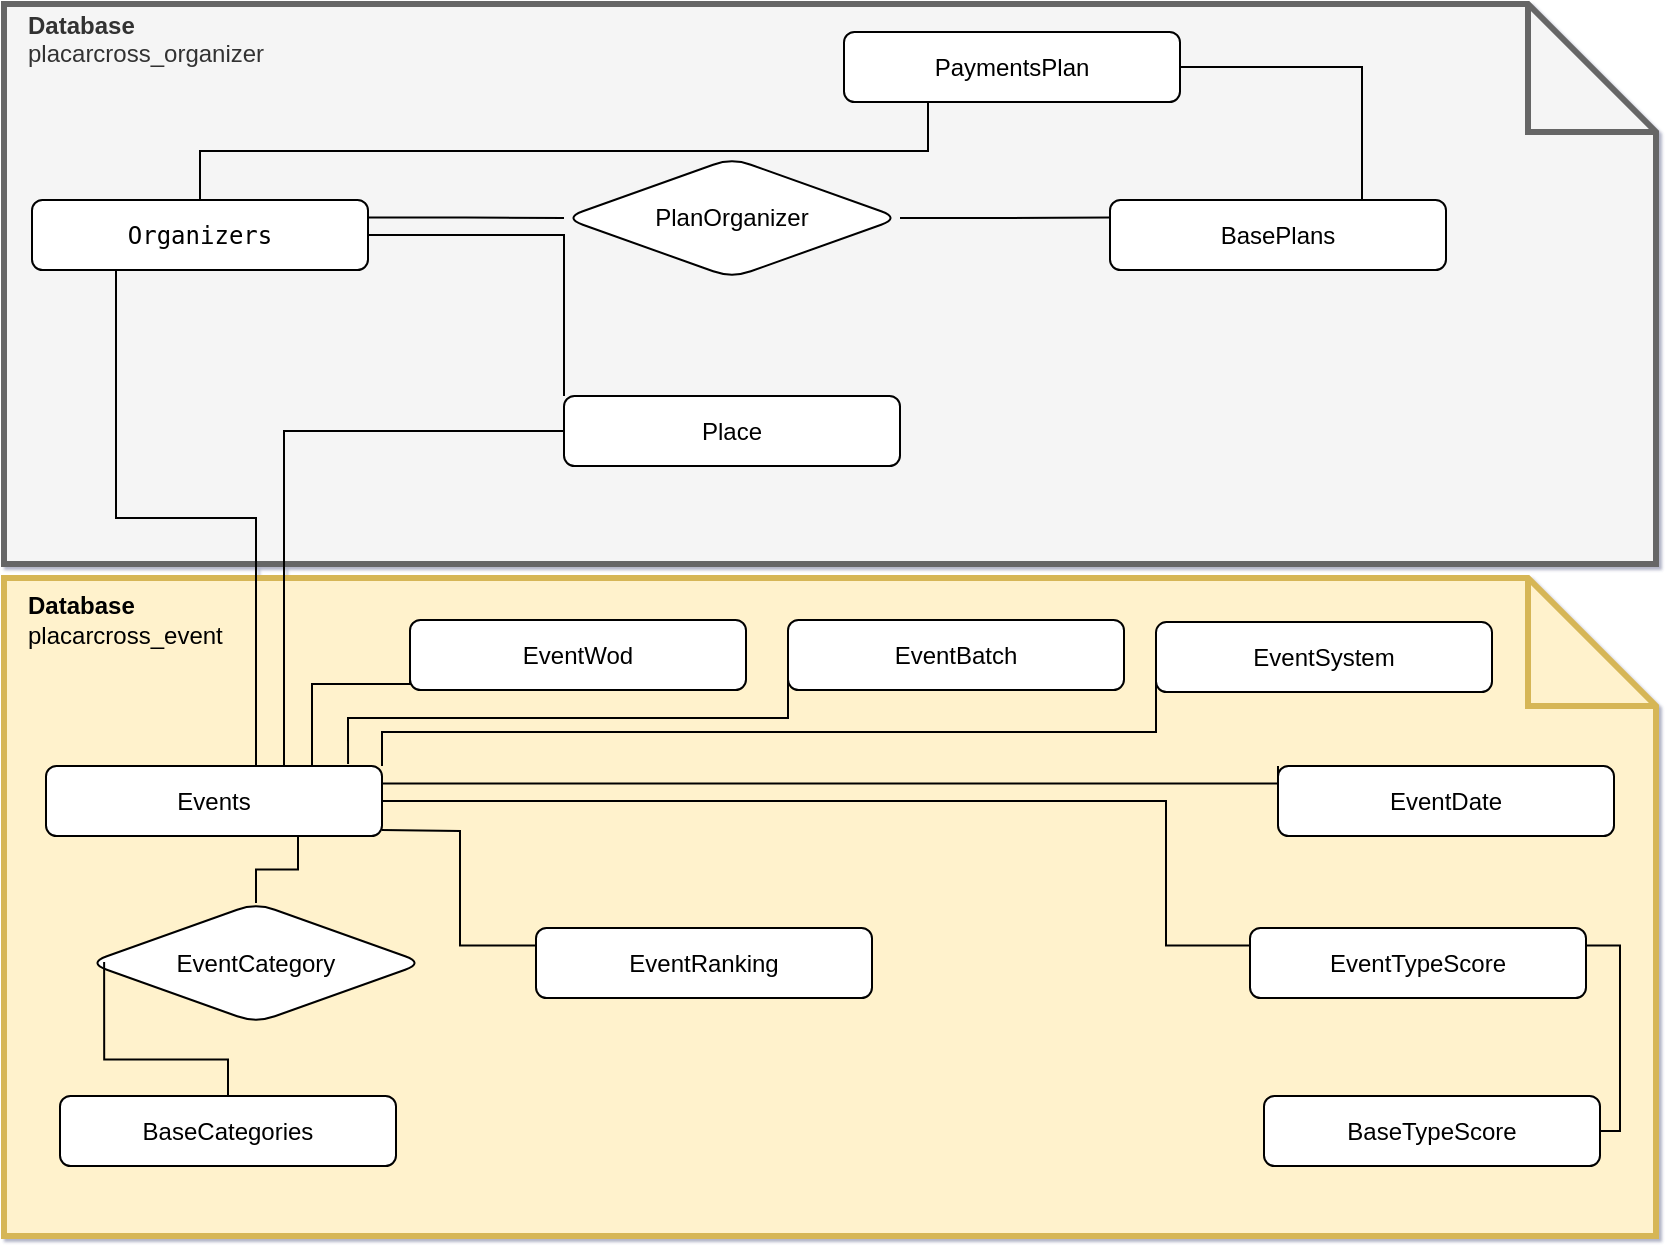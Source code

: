 <mxfile version="20.8.15" type="github">
  <diagram id="C5RBs43oDa-KdzZeNtuy" name="Page-1">
    <mxGraphModel dx="880" dy="434" grid="1" gridSize="7" guides="1" tooltips="1" connect="1" arrows="1" fold="1" page="1" pageScale="1" pageWidth="1169" pageHeight="827" background="none" math="0" shadow="1">
      <root>
        <mxCell id="WIyWlLk6GJQsqaUBKTNV-0" />
        <mxCell id="WIyWlLk6GJQsqaUBKTNV-1" parent="WIyWlLk6GJQsqaUBKTNV-0" />
        <mxCell id="0Ek0UoOpUPsEoWTmfAK--1" value="&lt;div&gt;&amp;nbsp;&amp;nbsp; &lt;b&gt;Database&lt;/b&gt;&lt;br&gt;&lt;/div&gt;&lt;div&gt;&amp;nbsp;&amp;nbsp; placarcross_event&lt;br&gt;&lt;/div&gt;&lt;div&gt;&lt;br&gt;&lt;/div&gt;&lt;div&gt;&lt;br&gt;&lt;/div&gt;&lt;div&gt;&lt;br&gt;&lt;/div&gt;&lt;div&gt;&lt;br&gt;&lt;/div&gt;&lt;div&gt;&lt;br&gt;&lt;/div&gt;&lt;div&gt;&lt;br&gt;&lt;/div&gt;&lt;div&gt;&lt;br&gt;&lt;/div&gt;&lt;div&gt;&lt;br&gt;&lt;/div&gt;&lt;div&gt;&lt;br&gt;&lt;/div&gt;&lt;div&gt;&lt;br&gt;&lt;/div&gt;&lt;div&gt;&lt;br&gt;&lt;/div&gt;&lt;div&gt;&lt;br&gt;&lt;/div&gt;&lt;div&gt;&lt;br&gt;&lt;/div&gt;&lt;div&gt;&lt;br&gt;&lt;/div&gt;&lt;div&gt;&lt;br&gt;&lt;/div&gt;&lt;div&gt;&lt;br&gt;&lt;/div&gt;&lt;div&gt;&lt;br&gt;&lt;/div&gt;&lt;div&gt;&lt;br&gt;&lt;/div&gt;&lt;div&gt;&lt;br&gt;&lt;/div&gt;&lt;div&gt;&lt;br&gt;&lt;/div&gt;" style="shape=note;size=64;whiteSpace=wrap;html=1;align=left;fillColor=#fff2cc;strokeColor=#d6b656;strokeWidth=3;" vertex="1" parent="WIyWlLk6GJQsqaUBKTNV-1">
          <mxGeometry x="35" y="301" width="826" height="329" as="geometry" />
        </mxCell>
        <mxCell id="0Ek0UoOpUPsEoWTmfAK--0" value="&lt;div&gt;&amp;nbsp;&amp;nbsp; &lt;b&gt;Database&lt;/b&gt; &lt;br&gt;&lt;/div&gt;&lt;div&gt;&amp;nbsp;&amp;nbsp; placarcross_organizer&lt;br&gt;&lt;/div&gt;&lt;div&gt;&lt;br&gt;&lt;/div&gt;&lt;div&gt;&lt;br&gt;&lt;/div&gt;&lt;div&gt;&lt;br&gt;&lt;/div&gt;&lt;div&gt;&lt;br&gt;&lt;/div&gt;&lt;div&gt;&lt;br&gt;&lt;/div&gt;&lt;div&gt;&lt;br&gt;&lt;/div&gt;&lt;div&gt;&lt;br&gt;&lt;/div&gt;&lt;div&gt;&lt;br&gt;&lt;/div&gt;&lt;div&gt;&lt;br&gt;&lt;/div&gt;&lt;div&gt;&lt;br&gt;&lt;/div&gt;&lt;div&gt;&lt;br&gt;&lt;/div&gt;&lt;div&gt;&lt;br&gt;&lt;/div&gt;&lt;div&gt;&lt;br&gt;&lt;/div&gt;&lt;div&gt;&lt;br&gt;&lt;/div&gt;&lt;div&gt;&lt;br&gt;&lt;/div&gt;&lt;div&gt;&lt;br&gt;&lt;/div&gt;&lt;div&gt;&lt;br&gt;&lt;/div&gt;" style="shape=note;size=64;whiteSpace=wrap;html=1;align=left;fillColor=#f5f5f5;fontColor=#333333;strokeColor=#666666;gradientColor=none;strokeWidth=3;" vertex="1" parent="WIyWlLk6GJQsqaUBKTNV-1">
          <mxGeometry x="35" y="14" width="826" height="280" as="geometry" />
        </mxCell>
        <mxCell id="lGXxDrAc_BUklxER6Af6-5" value="&lt;pre dir=&quot;ltr&quot; style=&quot;text-align:left&quot; id=&quot;tw-target-text&quot; data-placeholder=&quot;Tradução&quot; class=&quot;tw-data-text tw-text-large tw-ta&quot;&gt;Organizers&lt;/pre&gt;" style="whiteSpace=wrap;html=1;align=center;rounded=1;" parent="WIyWlLk6GJQsqaUBKTNV-1" vertex="1">
          <mxGeometry x="49" y="112" width="168" height="35" as="geometry" />
        </mxCell>
        <mxCell id="lGXxDrAc_BUklxER6Af6-6" value="Events" style="whiteSpace=wrap;html=1;align=center;rounded=1;" parent="WIyWlLk6GJQsqaUBKTNV-1" vertex="1">
          <mxGeometry x="56" y="395" width="168" height="35" as="geometry" />
        </mxCell>
        <mxCell id="lGXxDrAc_BUklxER6Af6-12" value="" style="endArrow=none;html=1;rounded=0;exitX=0.5;exitY=0;exitDx=0;exitDy=0;entryX=0.25;entryY=1;entryDx=0;entryDy=0;edgeStyle=orthogonalEdgeStyle;" parent="WIyWlLk6GJQsqaUBKTNV-1" source="lGXxDrAc_BUklxER6Af6-6" target="lGXxDrAc_BUklxER6Af6-5" edge="1">
          <mxGeometry relative="1" as="geometry">
            <mxPoint x="266" y="287" as="sourcePoint" />
            <mxPoint x="217" y="236.25" as="targetPoint" />
            <Array as="points">
              <mxPoint x="161" y="395" />
              <mxPoint x="161" y="271" />
              <mxPoint x="91" y="271" />
            </Array>
          </mxGeometry>
        </mxCell>
        <mxCell id="lGXxDrAc_BUklxER6Af6-14" value="&lt;div&gt;BasePlans&lt;/div&gt;" style="whiteSpace=wrap;html=1;align=center;rounded=1;" parent="WIyWlLk6GJQsqaUBKTNV-1" vertex="1">
          <mxGeometry x="588" y="112" width="168" height="35" as="geometry" />
        </mxCell>
        <mxCell id="lGXxDrAc_BUklxER6Af6-15" value="&lt;div&gt;Place&lt;/div&gt;" style="whiteSpace=wrap;html=1;align=center;rounded=1;" parent="WIyWlLk6GJQsqaUBKTNV-1" vertex="1">
          <mxGeometry x="315" y="210" width="168" height="35" as="geometry" />
        </mxCell>
        <mxCell id="lGXxDrAc_BUklxER6Af6-20" value="" style="endArrow=none;html=1;rounded=0;entryX=0;entryY=0.5;entryDx=0;entryDy=0;exitX=1;exitY=0.25;exitDx=0;exitDy=0;edgeStyle=orthogonalEdgeStyle;" parent="WIyWlLk6GJQsqaUBKTNV-1" source="lGXxDrAc_BUklxER6Af6-5" target="lGXxDrAc_BUklxER6Af6-21" edge="1">
          <mxGeometry relative="1" as="geometry">
            <mxPoint x="98" y="119" as="sourcePoint" />
            <mxPoint x="217" y="83" as="targetPoint" />
          </mxGeometry>
        </mxCell>
        <mxCell id="lGXxDrAc_BUklxER6Af6-21" value="PlanOrganizer" style="shape=rhombus;perimeter=rhombusPerimeter;whiteSpace=wrap;html=1;align=center;rounded=1;" parent="WIyWlLk6GJQsqaUBKTNV-1" vertex="1">
          <mxGeometry x="315" y="91" width="168" height="60" as="geometry" />
        </mxCell>
        <mxCell id="lGXxDrAc_BUklxER6Af6-22" value="" style="endArrow=none;html=1;rounded=0;entryX=0;entryY=0.25;entryDx=0;entryDy=0;exitX=1;exitY=0.5;exitDx=0;exitDy=0;edgeStyle=orthogonalEdgeStyle;" parent="WIyWlLk6GJQsqaUBKTNV-1" source="lGXxDrAc_BUklxER6Af6-21" target="lGXxDrAc_BUklxER6Af6-14" edge="1">
          <mxGeometry relative="1" as="geometry">
            <mxPoint x="546" y="136" as="sourcePoint" />
            <mxPoint x="732" y="112" as="targetPoint" />
          </mxGeometry>
        </mxCell>
        <mxCell id="lGXxDrAc_BUklxER6Af6-24" value="&lt;div&gt;PaymentsPlan&lt;/div&gt;" style="whiteSpace=wrap;html=1;align=center;rounded=1;" parent="WIyWlLk6GJQsqaUBKTNV-1" vertex="1">
          <mxGeometry x="455" y="28" width="168" height="35" as="geometry" />
        </mxCell>
        <mxCell id="lGXxDrAc_BUklxER6Af6-25" value="" style="endArrow=none;html=1;rounded=0;exitX=0.75;exitY=0;exitDx=0;exitDy=0;edgeStyle=orthogonalEdgeStyle;entryX=1;entryY=0.5;entryDx=0;entryDy=0;" parent="WIyWlLk6GJQsqaUBKTNV-1" source="lGXxDrAc_BUklxER6Af6-14" edge="1" target="lGXxDrAc_BUklxER6Af6-24">
          <mxGeometry relative="1" as="geometry">
            <mxPoint x="490" y="128" as="sourcePoint" />
            <mxPoint x="714" y="56" as="targetPoint" />
          </mxGeometry>
        </mxCell>
        <mxCell id="lGXxDrAc_BUklxER6Af6-26" value="" style="endArrow=none;html=1;rounded=0;entryX=0.25;entryY=1;entryDx=0;entryDy=0;exitX=0.5;exitY=0;exitDx=0;exitDy=0;edgeStyle=orthogonalEdgeStyle;" parent="WIyWlLk6GJQsqaUBKTNV-1" source="lGXxDrAc_BUklxER6Af6-5" target="lGXxDrAc_BUklxER6Af6-24" edge="1">
          <mxGeometry relative="1" as="geometry">
            <mxPoint x="224" y="127.75" as="sourcePoint" />
            <mxPoint x="322" y="128" as="targetPoint" />
          </mxGeometry>
        </mxCell>
        <mxCell id="lGXxDrAc_BUklxER6Af6-27" value="" style="endArrow=none;html=1;rounded=0;entryX=1;entryY=0.5;entryDx=0;entryDy=0;edgeStyle=orthogonalEdgeStyle;exitX=0;exitY=0;exitDx=0;exitDy=0;" parent="WIyWlLk6GJQsqaUBKTNV-1" source="lGXxDrAc_BUklxER6Af6-15" target="lGXxDrAc_BUklxER6Af6-5" edge="1">
          <mxGeometry relative="1" as="geometry">
            <mxPoint x="315" y="182" as="sourcePoint" />
            <mxPoint x="224" y="145.25" as="targetPoint" />
          </mxGeometry>
        </mxCell>
        <mxCell id="lGXxDrAc_BUklxER6Af6-28" value="" style="endArrow=none;html=1;rounded=0;entryX=0.75;entryY=0;entryDx=0;entryDy=0;exitX=0;exitY=0.5;exitDx=0;exitDy=0;edgeStyle=orthogonalEdgeStyle;" parent="WIyWlLk6GJQsqaUBKTNV-1" source="lGXxDrAc_BUklxER6Af6-15" target="lGXxDrAc_BUklxER6Af6-6" edge="1">
          <mxGeometry relative="1" as="geometry">
            <mxPoint x="364" y="315" as="sourcePoint" />
            <mxPoint x="224" y="136.5" as="targetPoint" />
            <Array as="points">
              <mxPoint x="175" y="228" />
              <mxPoint x="175" y="395" />
            </Array>
          </mxGeometry>
        </mxCell>
        <mxCell id="lGXxDrAc_BUklxER6Af6-29" value="BaseCategories" style="whiteSpace=wrap;html=1;align=center;rounded=1;" parent="WIyWlLk6GJQsqaUBKTNV-1" vertex="1">
          <mxGeometry x="63" y="560" width="168" height="35" as="geometry" />
        </mxCell>
        <mxCell id="lGXxDrAc_BUklxER6Af6-30" value="" style="endArrow=none;html=1;rounded=0;entryX=0.5;entryY=0;entryDx=0;entryDy=0;exitX=0.75;exitY=1;exitDx=0;exitDy=0;edgeStyle=orthogonalEdgeStyle;" parent="WIyWlLk6GJQsqaUBKTNV-1" source="lGXxDrAc_BUklxER6Af6-6" target="lGXxDrAc_BUklxER6Af6-31" edge="1">
          <mxGeometry relative="1" as="geometry">
            <mxPoint x="231" y="421.75" as="sourcePoint" />
            <mxPoint x="231" y="384" as="targetPoint" />
          </mxGeometry>
        </mxCell>
        <mxCell id="lGXxDrAc_BUklxER6Af6-31" value="EventCategory" style="shape=rhombus;perimeter=rhombusPerimeter;whiteSpace=wrap;html=1;align=center;rounded=1;" parent="WIyWlLk6GJQsqaUBKTNV-1" vertex="1">
          <mxGeometry x="77" y="463.5" width="168" height="60" as="geometry" />
        </mxCell>
        <mxCell id="lGXxDrAc_BUklxER6Af6-32" value="" style="endArrow=none;html=1;rounded=0;entryX=0.5;entryY=0;entryDx=0;entryDy=0;exitX=0.048;exitY=0.492;exitDx=0;exitDy=0;edgeStyle=orthogonalEdgeStyle;exitPerimeter=0;" parent="WIyWlLk6GJQsqaUBKTNV-1" source="lGXxDrAc_BUklxER6Af6-31" edge="1" target="lGXxDrAc_BUklxER6Af6-29">
          <mxGeometry relative="1" as="geometry">
            <mxPoint x="560" y="437" as="sourcePoint" />
            <mxPoint x="602" y="421.75" as="targetPoint" />
          </mxGeometry>
        </mxCell>
        <mxCell id="0Ek0UoOpUPsEoWTmfAK--2" value="EventWod" style="whiteSpace=wrap;html=1;align=center;rounded=1;" vertex="1" parent="WIyWlLk6GJQsqaUBKTNV-1">
          <mxGeometry x="238" y="322" width="168" height="35" as="geometry" />
        </mxCell>
        <mxCell id="0Ek0UoOpUPsEoWTmfAK--3" value="" style="endArrow=none;html=1;rounded=0;entryX=0.75;entryY=0;entryDx=0;entryDy=0;exitX=0;exitY=0.5;exitDx=0;exitDy=0;edgeStyle=orthogonalEdgeStyle;" edge="1" parent="WIyWlLk6GJQsqaUBKTNV-1" source="0Ek0UoOpUPsEoWTmfAK--2" target="lGXxDrAc_BUklxER6Af6-6">
          <mxGeometry relative="1" as="geometry">
            <mxPoint x="322" y="234.5" as="sourcePoint" />
            <mxPoint x="231" y="419.5" as="targetPoint" />
            <Array as="points">
              <mxPoint x="189" y="354" />
              <mxPoint x="189" y="395" />
            </Array>
          </mxGeometry>
        </mxCell>
        <mxCell id="0Ek0UoOpUPsEoWTmfAK--4" value="EventBatch" style="whiteSpace=wrap;html=1;align=center;rounded=1;" vertex="1" parent="WIyWlLk6GJQsqaUBKTNV-1">
          <mxGeometry x="427" y="322" width="168" height="35" as="geometry" />
        </mxCell>
        <mxCell id="0Ek0UoOpUPsEoWTmfAK--5" value="" style="endArrow=none;html=1;rounded=0;entryX=0.899;entryY=-0.029;entryDx=0;entryDy=0;exitX=0;exitY=0.75;exitDx=0;exitDy=0;edgeStyle=orthogonalEdgeStyle;entryPerimeter=0;" edge="1" parent="WIyWlLk6GJQsqaUBKTNV-1" source="0Ek0UoOpUPsEoWTmfAK--4" target="lGXxDrAc_BUklxER6Af6-6">
          <mxGeometry relative="1" as="geometry">
            <mxPoint x="294" y="371" as="sourcePoint" />
            <mxPoint x="238" y="426.5" as="targetPoint" />
            <Array as="points">
              <mxPoint x="427" y="371" />
              <mxPoint x="207" y="371" />
            </Array>
          </mxGeometry>
        </mxCell>
        <mxCell id="0Ek0UoOpUPsEoWTmfAK--6" value="EventSystem" style="whiteSpace=wrap;html=1;align=center;rounded=1;" vertex="1" parent="WIyWlLk6GJQsqaUBKTNV-1">
          <mxGeometry x="611" y="323.01" width="168" height="35" as="geometry" />
        </mxCell>
        <mxCell id="0Ek0UoOpUPsEoWTmfAK--7" value="" style="endArrow=none;html=1;rounded=0;entryX=1;entryY=0;entryDx=0;entryDy=0;exitX=0;exitY=0.75;exitDx=0;exitDy=0;edgeStyle=orthogonalEdgeStyle;" edge="1" parent="WIyWlLk6GJQsqaUBKTNV-1" source="0Ek0UoOpUPsEoWTmfAK--6" target="lGXxDrAc_BUklxER6Af6-6">
          <mxGeometry relative="1" as="geometry">
            <mxPoint x="478" y="372.01" as="sourcePoint" />
            <mxPoint x="391.032" y="394.995" as="targetPoint" />
            <Array as="points">
              <mxPoint x="611" y="378" />
              <mxPoint x="224" y="378" />
            </Array>
          </mxGeometry>
        </mxCell>
        <mxCell id="0Ek0UoOpUPsEoWTmfAK--8" value="EventDate" style="whiteSpace=wrap;html=1;align=center;rounded=1;" vertex="1" parent="WIyWlLk6GJQsqaUBKTNV-1">
          <mxGeometry x="672" y="395" width="168" height="35" as="geometry" />
        </mxCell>
        <mxCell id="0Ek0UoOpUPsEoWTmfAK--9" value="" style="endArrow=none;html=1;rounded=0;exitX=0;exitY=0;exitDx=0;exitDy=0;edgeStyle=orthogonalEdgeStyle;entryX=1;entryY=0.25;entryDx=0;entryDy=0;" edge="1" parent="WIyWlLk6GJQsqaUBKTNV-1" source="0Ek0UoOpUPsEoWTmfAK--8">
          <mxGeometry relative="1" as="geometry">
            <mxPoint x="630.0" y="395" as="sourcePoint" />
            <mxPoint x="224" y="403.75" as="targetPoint" />
            <Array as="points">
              <mxPoint x="672" y="404" />
            </Array>
          </mxGeometry>
        </mxCell>
        <mxCell id="0Ek0UoOpUPsEoWTmfAK--10" value="EventRanking" style="whiteSpace=wrap;html=1;align=center;rounded=1;" vertex="1" parent="WIyWlLk6GJQsqaUBKTNV-1">
          <mxGeometry x="301" y="476" width="168" height="35" as="geometry" />
        </mxCell>
        <mxCell id="0Ek0UoOpUPsEoWTmfAK--12" value="" style="endArrow=none;html=1;rounded=0;entryX=0;entryY=0.25;entryDx=0;entryDy=0;edgeStyle=orthogonalEdgeStyle;" edge="1" parent="WIyWlLk6GJQsqaUBKTNV-1" target="0Ek0UoOpUPsEoWTmfAK--10">
          <mxGeometry relative="1" as="geometry">
            <mxPoint x="224" y="427" as="sourcePoint" />
            <mxPoint x="679" y="450.5" as="targetPoint" />
          </mxGeometry>
        </mxCell>
        <mxCell id="0Ek0UoOpUPsEoWTmfAK--13" value="BaseTypeScore" style="whiteSpace=wrap;html=1;align=center;rounded=1;" vertex="1" parent="WIyWlLk6GJQsqaUBKTNV-1">
          <mxGeometry x="665" y="560" width="168" height="35" as="geometry" />
        </mxCell>
        <mxCell id="0Ek0UoOpUPsEoWTmfAK--14" value="EventTypeScore" style="whiteSpace=wrap;html=1;align=center;rounded=1;" vertex="1" parent="WIyWlLk6GJQsqaUBKTNV-1">
          <mxGeometry x="658" y="476" width="168" height="35" as="geometry" />
        </mxCell>
        <mxCell id="0Ek0UoOpUPsEoWTmfAK--15" value="" style="endArrow=none;html=1;rounded=0;entryX=0;entryY=0.25;entryDx=0;entryDy=0;edgeStyle=orthogonalEdgeStyle;exitX=1;exitY=0.5;exitDx=0;exitDy=0;" edge="1" parent="WIyWlLk6GJQsqaUBKTNV-1" target="0Ek0UoOpUPsEoWTmfAK--14" source="lGXxDrAc_BUklxER6Af6-6">
          <mxGeometry relative="1" as="geometry">
            <mxPoint x="441" y="427" as="sourcePoint" />
            <mxPoint x="896" y="450.5" as="targetPoint" />
            <Array as="points">
              <mxPoint x="616" y="413" />
              <mxPoint x="616" y="485" />
            </Array>
          </mxGeometry>
        </mxCell>
        <mxCell id="0Ek0UoOpUPsEoWTmfAK--17" value="" style="endArrow=none;html=1;rounded=0;entryX=1;entryY=0.5;entryDx=0;entryDy=0;edgeStyle=orthogonalEdgeStyle;exitX=1;exitY=0.25;exitDx=0;exitDy=0;" edge="1" parent="WIyWlLk6GJQsqaUBKTNV-1" source="0Ek0UoOpUPsEoWTmfAK--14" target="0Ek0UoOpUPsEoWTmfAK--13">
          <mxGeometry relative="1" as="geometry">
            <mxPoint x="308" y="560" as="sourcePoint" />
            <mxPoint x="385" y="617.75" as="targetPoint" />
          </mxGeometry>
        </mxCell>
      </root>
    </mxGraphModel>
  </diagram>
</mxfile>

